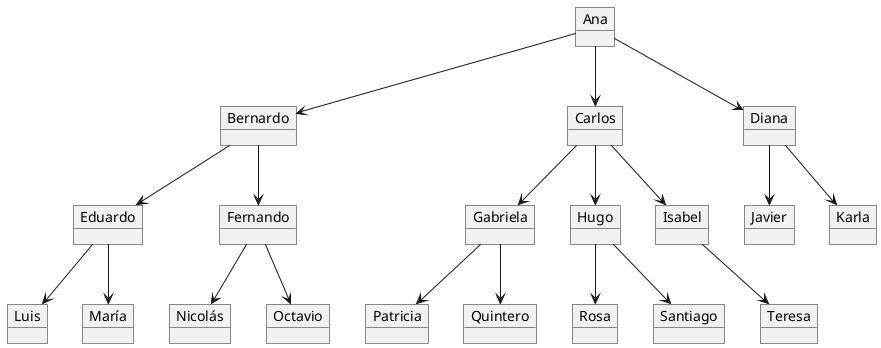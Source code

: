 @startuml
object Ana {
}
object Bernardo {
}
object Carlos {
}
object Diana {
}
object Eduardo {
}
object Fernando {
}
object Gabriela {
}
object Hugo {
}
object Isabel {
}
object Javier {
}
object Karla {
}
object Luis {
}
object María {
}
object Nicolás {
}
object Octavio {
}
object Patricia {
}
object Quintero {
}
object Rosa {
}
object Santiago {
}
object Teresa {
}

Ana -down-> Bernardo
Ana -down-> Carlos
Ana -down-> Diana
Bernardo -down-> Eduardo
Bernardo -down-> Fernando
Carlos -down-> Gabriela
Carlos -down-> Hugo
Carlos -down-> Isabel
Diana -down-> Javier
Diana -down-> Karla
Eduardo -down-> Luis
Eduardo -down-> María
Fernando -down-> Nicolás
Fernando -down-> Octavio
Gabriela -down-> Patricia
Gabriela -down-> Quintero
Hugo -down-> Rosa
Hugo -down-> Santiago
Isabel -down-> Teresa
@enduml